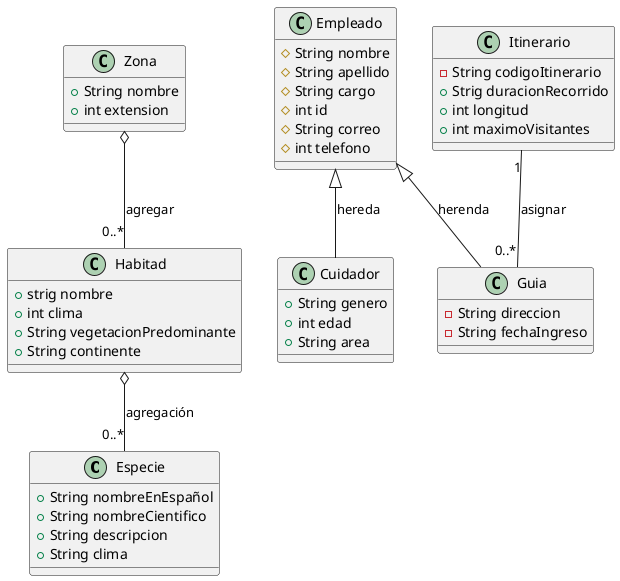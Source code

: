 @startuml Clases 
class Especie{
 + String nombreEnEspañol
 + String nombreCientifico
 + String descripcion
 + String clima
}
class Empleado{
    # String nombre
    # String apellido
    # String cargo
    # int id
    # String correo
    # int telefono
}
class Cuidador {                    
 + String genero
 + int edad
 + String area
}
class Guia{
 - String direccion
 - String fechaIngreso

}
class Itinerario{
 - String codigoItinerario
 + Strig duracionRecorrido
 + int longitud
 + int maximoVisitantes

}
class Habitad{
+ strig nombre  
+ int clima
+ String vegetacionPredominante
+ String continente

}
class Zona{
+ String nombre
+ int extension
}
Empleado <|-- Cuidador : hereda
Empleado <|-- Guia : herenda
Habitad o-- "0..*" Especie : agregación
Zona o-- "0..*" Habitad : agregar
Itinerario "1" -- "0..*" Guia : asignar
@enduml

